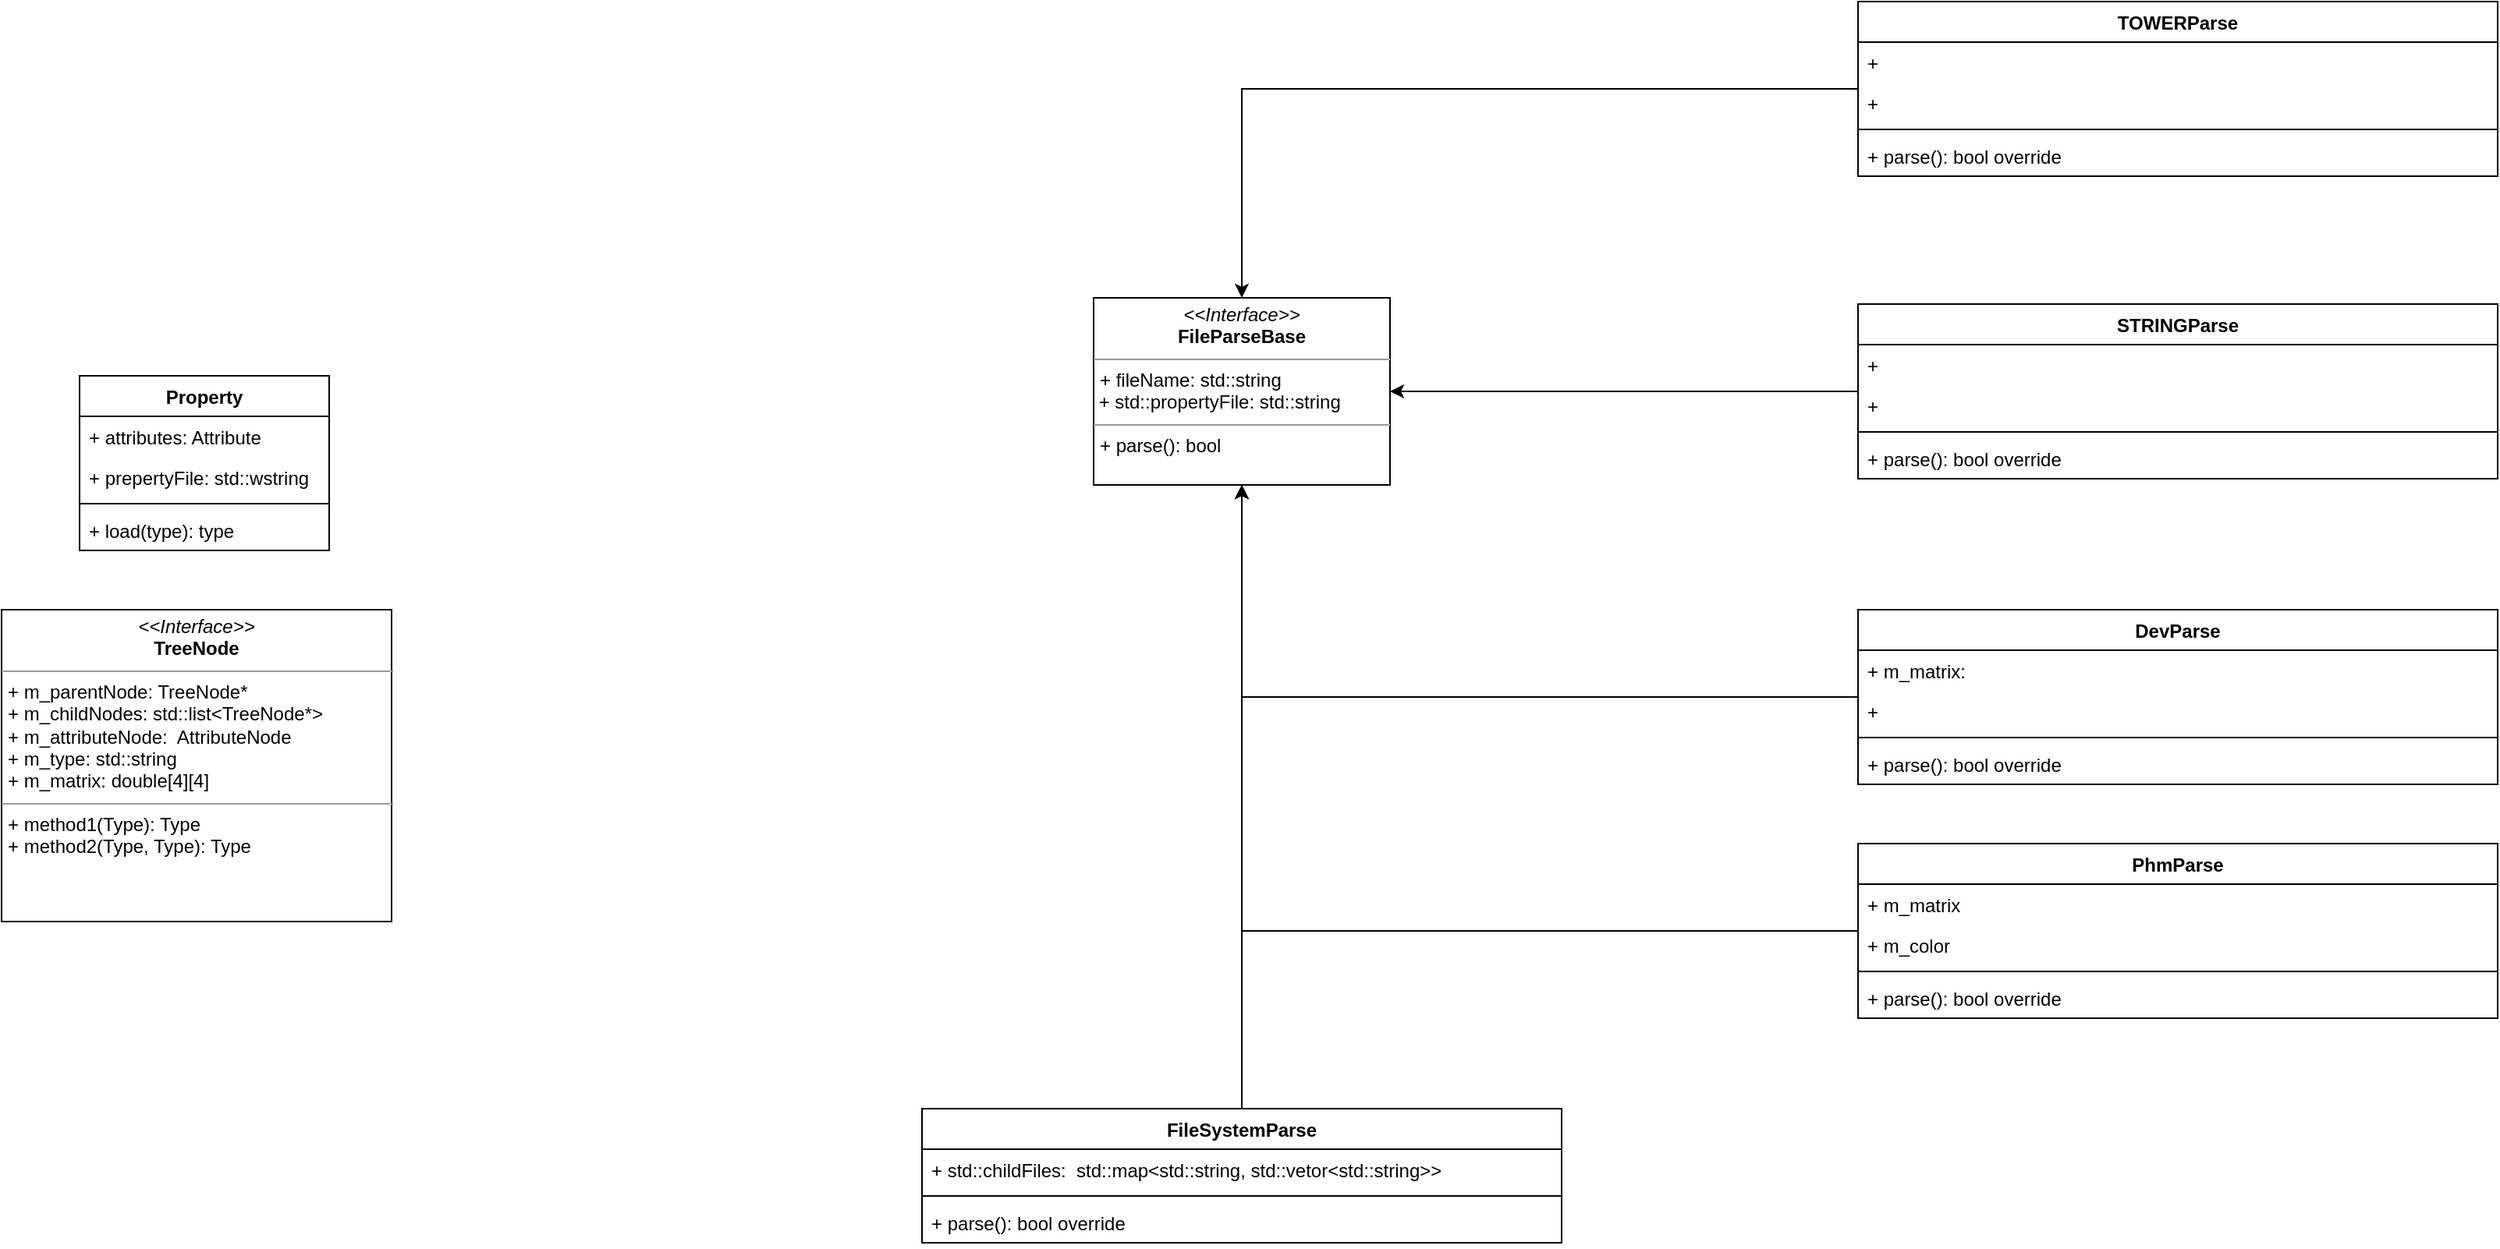 <mxfile version="21.5.2" type="github">
  <diagram id="C5RBs43oDa-KdzZeNtuy" name="Page-1">
    <mxGraphModel dx="1233" dy="1082" grid="0" gridSize="10" guides="1" tooltips="1" connect="1" arrows="1" fold="1" page="0" pageScale="1" pageWidth="827" pageHeight="1169" math="0" shadow="0">
      <root>
        <mxCell id="WIyWlLk6GJQsqaUBKTNV-0" />
        <mxCell id="WIyWlLk6GJQsqaUBKTNV-1" parent="WIyWlLk6GJQsqaUBKTNV-0" />
        <mxCell id="bTWS-zWp06n6XvNg94sJ-0" value="&lt;p style=&quot;margin:0px;margin-top:4px;text-align:center;&quot;&gt;&lt;i&gt;&amp;lt;&amp;lt;Interface&amp;gt;&amp;gt;&lt;/i&gt;&lt;br&gt;&lt;b&gt;TreeNode&lt;/b&gt;&lt;/p&gt;&lt;hr size=&quot;1&quot;&gt;&lt;p style=&quot;margin:0px;margin-left:4px;&quot;&gt;+ m_parentNode: TreeNode*&lt;br&gt;+ m_childNodes: std::list&amp;lt;TreeNode*&amp;gt;&lt;/p&gt;&lt;p style=&quot;margin:0px;margin-left:4px;&quot;&gt;+ m_attributeNode:&amp;nbsp; AttributeNode&lt;/p&gt;&lt;p style=&quot;margin:0px;margin-left:4px;&quot;&gt;+ m_type: std::string&lt;/p&gt;&lt;p style=&quot;margin:0px;margin-left:4px;&quot;&gt;+ m_matrix: double[4][4]&lt;/p&gt;&lt;hr size=&quot;1&quot;&gt;&lt;p style=&quot;margin:0px;margin-left:4px;&quot;&gt;+ method1(Type): Type&lt;br&gt;+ method2(Type, Type): Type&lt;/p&gt;&lt;p style=&quot;margin:0px;margin-left:4px;&quot;&gt;&lt;br&gt;&lt;/p&gt;" style="verticalAlign=top;align=left;overflow=fill;fontSize=12;fontFamily=Helvetica;html=1;whiteSpace=wrap;" parent="WIyWlLk6GJQsqaUBKTNV-1" vertex="1">
          <mxGeometry x="80" y="210" width="250" height="200" as="geometry" />
        </mxCell>
        <mxCell id="bTWS-zWp06n6XvNg94sJ-9" value="Property" style="swimlane;fontStyle=1;align=center;verticalAlign=top;childLayout=stackLayout;horizontal=1;startSize=26;horizontalStack=0;resizeParent=1;resizeParentMax=0;resizeLast=0;collapsible=1;marginBottom=0;whiteSpace=wrap;html=1;" parent="WIyWlLk6GJQsqaUBKTNV-1" vertex="1">
          <mxGeometry x="130" y="60" width="160" height="112" as="geometry" />
        </mxCell>
        <mxCell id="bTWS-zWp06n6XvNg94sJ-13" value="+ attributes: Attribute&lt;br&gt;" style="text;strokeColor=none;fillColor=none;align=left;verticalAlign=top;spacingLeft=4;spacingRight=4;overflow=hidden;rotatable=0;points=[[0,0.5],[1,0.5]];portConstraint=eastwest;whiteSpace=wrap;html=1;" parent="bTWS-zWp06n6XvNg94sJ-9" vertex="1">
          <mxGeometry y="26" width="160" height="26" as="geometry" />
        </mxCell>
        <mxCell id="bTWS-zWp06n6XvNg94sJ-14" value="+ prepertyFile: std::wstring" style="text;strokeColor=none;fillColor=none;align=left;verticalAlign=top;spacingLeft=4;spacingRight=4;overflow=hidden;rotatable=0;points=[[0,0.5],[1,0.5]];portConstraint=eastwest;whiteSpace=wrap;html=1;" parent="bTWS-zWp06n6XvNg94sJ-9" vertex="1">
          <mxGeometry y="52" width="160" height="26" as="geometry" />
        </mxCell>
        <mxCell id="bTWS-zWp06n6XvNg94sJ-11" value="" style="line;strokeWidth=1;fillColor=none;align=left;verticalAlign=middle;spacingTop=-1;spacingLeft=3;spacingRight=3;rotatable=0;labelPosition=right;points=[];portConstraint=eastwest;strokeColor=inherit;" parent="bTWS-zWp06n6XvNg94sJ-9" vertex="1">
          <mxGeometry y="78" width="160" height="8" as="geometry" />
        </mxCell>
        <mxCell id="bTWS-zWp06n6XvNg94sJ-12" value="+ load(type): type" style="text;strokeColor=none;fillColor=none;align=left;verticalAlign=top;spacingLeft=4;spacingRight=4;overflow=hidden;rotatable=0;points=[[0,0.5],[1,0.5]];portConstraint=eastwest;whiteSpace=wrap;html=1;" parent="bTWS-zWp06n6XvNg94sJ-9" vertex="1">
          <mxGeometry y="86" width="160" height="26" as="geometry" />
        </mxCell>
        <mxCell id="bTWS-zWp06n6XvNg94sJ-17" value="&lt;p style=&quot;margin:0px;margin-top:4px;text-align:center;&quot;&gt;&lt;i&gt;&amp;lt;&amp;lt;Interface&amp;gt;&amp;gt;&lt;/i&gt;&lt;br&gt;&lt;b&gt;FileParseBase&lt;/b&gt;&lt;/p&gt;&lt;hr size=&quot;1&quot;&gt;&lt;p style=&quot;margin:0px;margin-left:4px;&quot;&gt;+ fileName: std::string&lt;/p&gt;&amp;nbsp;+ std::propertyFile: std::string&lt;hr size=&quot;1&quot;&gt;&lt;p style=&quot;margin:0px;margin-left:4px;&quot;&gt;+ parse(): bool&lt;br&gt;&lt;/p&gt;" style="verticalAlign=top;align=left;overflow=fill;fontSize=12;fontFamily=Helvetica;html=1;whiteSpace=wrap;" parent="WIyWlLk6GJQsqaUBKTNV-1" vertex="1">
          <mxGeometry x="780" y="10" width="190" height="120" as="geometry" />
        </mxCell>
        <mxCell id="feul-Z31k-ZWkmWz1_xb-5" style="edgeStyle=orthogonalEdgeStyle;rounded=0;orthogonalLoop=1;jettySize=auto;html=1;" parent="WIyWlLk6GJQsqaUBKTNV-1" source="feul-Z31k-ZWkmWz1_xb-0" target="bTWS-zWp06n6XvNg94sJ-17" edge="1">
          <mxGeometry relative="1" as="geometry" />
        </mxCell>
        <mxCell id="feul-Z31k-ZWkmWz1_xb-0" value="&lt;b style=&quot;border-color: var(--border-color);&quot;&gt;FileSystemParse&lt;/b&gt;" style="swimlane;fontStyle=1;align=center;verticalAlign=top;childLayout=stackLayout;horizontal=1;startSize=26;horizontalStack=0;resizeParent=1;resizeParentMax=0;resizeLast=0;collapsible=1;marginBottom=0;whiteSpace=wrap;html=1;" parent="WIyWlLk6GJQsqaUBKTNV-1" vertex="1">
          <mxGeometry x="670" y="530" width="410" height="86" as="geometry" />
        </mxCell>
        <mxCell id="feul-Z31k-ZWkmWz1_xb-1" value="+ std::childFiles:&amp;nbsp; std::map&amp;lt;std::string, std::vetor&amp;lt;std::string&amp;gt;&amp;gt;" style="text;strokeColor=none;fillColor=none;align=left;verticalAlign=top;spacingLeft=4;spacingRight=4;overflow=hidden;rotatable=0;points=[[0,0.5],[1,0.5]];portConstraint=eastwest;whiteSpace=wrap;html=1;" parent="feul-Z31k-ZWkmWz1_xb-0" vertex="1">
          <mxGeometry y="26" width="410" height="26" as="geometry" />
        </mxCell>
        <mxCell id="feul-Z31k-ZWkmWz1_xb-2" value="" style="line;strokeWidth=1;fillColor=none;align=left;verticalAlign=middle;spacingTop=-1;spacingLeft=3;spacingRight=3;rotatable=0;labelPosition=right;points=[];portConstraint=eastwest;strokeColor=inherit;" parent="feul-Z31k-ZWkmWz1_xb-0" vertex="1">
          <mxGeometry y="52" width="410" height="8" as="geometry" />
        </mxCell>
        <mxCell id="feul-Z31k-ZWkmWz1_xb-3" value="+ parse(): bool override" style="text;strokeColor=none;fillColor=none;align=left;verticalAlign=top;spacingLeft=4;spacingRight=4;overflow=hidden;rotatable=0;points=[[0,0.5],[1,0.5]];portConstraint=eastwest;whiteSpace=wrap;html=1;" parent="feul-Z31k-ZWkmWz1_xb-0" vertex="1">
          <mxGeometry y="60" width="410" height="26" as="geometry" />
        </mxCell>
        <mxCell id="feul-Z31k-ZWkmWz1_xb-11" style="edgeStyle=orthogonalEdgeStyle;rounded=0;orthogonalLoop=1;jettySize=auto;html=1;" parent="WIyWlLk6GJQsqaUBKTNV-1" source="feul-Z31k-ZWkmWz1_xb-6" target="bTWS-zWp06n6XvNg94sJ-17" edge="1">
          <mxGeometry relative="1" as="geometry" />
        </mxCell>
        <mxCell id="feul-Z31k-ZWkmWz1_xb-6" value="&lt;b style=&quot;border-color: var(--border-color);&quot;&gt;TOWERParse&lt;/b&gt;" style="swimlane;fontStyle=1;align=center;verticalAlign=top;childLayout=stackLayout;horizontal=1;startSize=26;horizontalStack=0;resizeParent=1;resizeParentMax=0;resizeLast=0;collapsible=1;marginBottom=0;whiteSpace=wrap;html=1;" parent="WIyWlLk6GJQsqaUBKTNV-1" vertex="1">
          <mxGeometry x="1270" y="-180" width="410" height="112" as="geometry" />
        </mxCell>
        <mxCell id="feul-Z31k-ZWkmWz1_xb-7" value="+&amp;nbsp;" style="text;strokeColor=none;fillColor=none;align=left;verticalAlign=top;spacingLeft=4;spacingRight=4;overflow=hidden;rotatable=0;points=[[0,0.5],[1,0.5]];portConstraint=eastwest;whiteSpace=wrap;html=1;" parent="feul-Z31k-ZWkmWz1_xb-6" vertex="1">
          <mxGeometry y="26" width="410" height="26" as="geometry" />
        </mxCell>
        <mxCell id="feul-Z31k-ZWkmWz1_xb-8" value="+&amp;nbsp;" style="text;strokeColor=none;fillColor=none;align=left;verticalAlign=top;spacingLeft=4;spacingRight=4;overflow=hidden;rotatable=0;points=[[0,0.5],[1,0.5]];portConstraint=eastwest;whiteSpace=wrap;html=1;" parent="feul-Z31k-ZWkmWz1_xb-6" vertex="1">
          <mxGeometry y="52" width="410" height="26" as="geometry" />
        </mxCell>
        <mxCell id="feul-Z31k-ZWkmWz1_xb-9" value="" style="line;strokeWidth=1;fillColor=none;align=left;verticalAlign=middle;spacingTop=-1;spacingLeft=3;spacingRight=3;rotatable=0;labelPosition=right;points=[];portConstraint=eastwest;strokeColor=inherit;" parent="feul-Z31k-ZWkmWz1_xb-6" vertex="1">
          <mxGeometry y="78" width="410" height="8" as="geometry" />
        </mxCell>
        <mxCell id="feul-Z31k-ZWkmWz1_xb-10" value="+ parse(): bool override" style="text;strokeColor=none;fillColor=none;align=left;verticalAlign=top;spacingLeft=4;spacingRight=4;overflow=hidden;rotatable=0;points=[[0,0.5],[1,0.5]];portConstraint=eastwest;whiteSpace=wrap;html=1;" parent="feul-Z31k-ZWkmWz1_xb-6" vertex="1">
          <mxGeometry y="86" width="410" height="26" as="geometry" />
        </mxCell>
        <mxCell id="feul-Z31k-ZWkmWz1_xb-17" style="edgeStyle=orthogonalEdgeStyle;rounded=0;orthogonalLoop=1;jettySize=auto;html=1;" parent="WIyWlLk6GJQsqaUBKTNV-1" source="feul-Z31k-ZWkmWz1_xb-12" target="bTWS-zWp06n6XvNg94sJ-17" edge="1">
          <mxGeometry relative="1" as="geometry" />
        </mxCell>
        <mxCell id="feul-Z31k-ZWkmWz1_xb-12" value="&lt;b style=&quot;border-color: var(--border-color);&quot;&gt;STRINGParse&lt;/b&gt;" style="swimlane;fontStyle=1;align=center;verticalAlign=top;childLayout=stackLayout;horizontal=1;startSize=26;horizontalStack=0;resizeParent=1;resizeParentMax=0;resizeLast=0;collapsible=1;marginBottom=0;whiteSpace=wrap;html=1;" parent="WIyWlLk6GJQsqaUBKTNV-1" vertex="1">
          <mxGeometry x="1270" y="14" width="410" height="112" as="geometry" />
        </mxCell>
        <mxCell id="feul-Z31k-ZWkmWz1_xb-13" value="+&amp;nbsp;" style="text;strokeColor=none;fillColor=none;align=left;verticalAlign=top;spacingLeft=4;spacingRight=4;overflow=hidden;rotatable=0;points=[[0,0.5],[1,0.5]];portConstraint=eastwest;whiteSpace=wrap;html=1;" parent="feul-Z31k-ZWkmWz1_xb-12" vertex="1">
          <mxGeometry y="26" width="410" height="26" as="geometry" />
        </mxCell>
        <mxCell id="feul-Z31k-ZWkmWz1_xb-14" value="+&amp;nbsp;" style="text;strokeColor=none;fillColor=none;align=left;verticalAlign=top;spacingLeft=4;spacingRight=4;overflow=hidden;rotatable=0;points=[[0,0.5],[1,0.5]];portConstraint=eastwest;whiteSpace=wrap;html=1;" parent="feul-Z31k-ZWkmWz1_xb-12" vertex="1">
          <mxGeometry y="52" width="410" height="26" as="geometry" />
        </mxCell>
        <mxCell id="feul-Z31k-ZWkmWz1_xb-15" value="" style="line;strokeWidth=1;fillColor=none;align=left;verticalAlign=middle;spacingTop=-1;spacingLeft=3;spacingRight=3;rotatable=0;labelPosition=right;points=[];portConstraint=eastwest;strokeColor=inherit;" parent="feul-Z31k-ZWkmWz1_xb-12" vertex="1">
          <mxGeometry y="78" width="410" height="8" as="geometry" />
        </mxCell>
        <mxCell id="feul-Z31k-ZWkmWz1_xb-16" value="+ parse(): bool override" style="text;strokeColor=none;fillColor=none;align=left;verticalAlign=top;spacingLeft=4;spacingRight=4;overflow=hidden;rotatable=0;points=[[0,0.5],[1,0.5]];portConstraint=eastwest;whiteSpace=wrap;html=1;" parent="feul-Z31k-ZWkmWz1_xb-12" vertex="1">
          <mxGeometry y="86" width="410" height="26" as="geometry" />
        </mxCell>
        <mxCell id="feul-Z31k-ZWkmWz1_xb-28" style="edgeStyle=orthogonalEdgeStyle;rounded=0;orthogonalLoop=1;jettySize=auto;html=1;" parent="WIyWlLk6GJQsqaUBKTNV-1" source="feul-Z31k-ZWkmWz1_xb-18" target="bTWS-zWp06n6XvNg94sJ-17" edge="1">
          <mxGeometry relative="1" as="geometry" />
        </mxCell>
        <mxCell id="feul-Z31k-ZWkmWz1_xb-18" value="&lt;b style=&quot;border-color: var(--border-color);&quot;&gt;DevParse&lt;/b&gt;" style="swimlane;fontStyle=1;align=center;verticalAlign=top;childLayout=stackLayout;horizontal=1;startSize=26;horizontalStack=0;resizeParent=1;resizeParentMax=0;resizeLast=0;collapsible=1;marginBottom=0;whiteSpace=wrap;html=1;" parent="WIyWlLk6GJQsqaUBKTNV-1" vertex="1">
          <mxGeometry x="1270" y="210" width="410" height="112" as="geometry" />
        </mxCell>
        <mxCell id="feul-Z31k-ZWkmWz1_xb-19" value="+ m_matrix:" style="text;strokeColor=none;fillColor=none;align=left;verticalAlign=top;spacingLeft=4;spacingRight=4;overflow=hidden;rotatable=0;points=[[0,0.5],[1,0.5]];portConstraint=eastwest;whiteSpace=wrap;html=1;" parent="feul-Z31k-ZWkmWz1_xb-18" vertex="1">
          <mxGeometry y="26" width="410" height="26" as="geometry" />
        </mxCell>
        <mxCell id="feul-Z31k-ZWkmWz1_xb-20" value="+&amp;nbsp;" style="text;strokeColor=none;fillColor=none;align=left;verticalAlign=top;spacingLeft=4;spacingRight=4;overflow=hidden;rotatable=0;points=[[0,0.5],[1,0.5]];portConstraint=eastwest;whiteSpace=wrap;html=1;" parent="feul-Z31k-ZWkmWz1_xb-18" vertex="1">
          <mxGeometry y="52" width="410" height="26" as="geometry" />
        </mxCell>
        <mxCell id="feul-Z31k-ZWkmWz1_xb-21" value="" style="line;strokeWidth=1;fillColor=none;align=left;verticalAlign=middle;spacingTop=-1;spacingLeft=3;spacingRight=3;rotatable=0;labelPosition=right;points=[];portConstraint=eastwest;strokeColor=inherit;" parent="feul-Z31k-ZWkmWz1_xb-18" vertex="1">
          <mxGeometry y="78" width="410" height="8" as="geometry" />
        </mxCell>
        <mxCell id="feul-Z31k-ZWkmWz1_xb-22" value="+ parse(): bool override" style="text;strokeColor=none;fillColor=none;align=left;verticalAlign=top;spacingLeft=4;spacingRight=4;overflow=hidden;rotatable=0;points=[[0,0.5],[1,0.5]];portConstraint=eastwest;whiteSpace=wrap;html=1;" parent="feul-Z31k-ZWkmWz1_xb-18" vertex="1">
          <mxGeometry y="86" width="410" height="26" as="geometry" />
        </mxCell>
        <mxCell id="feul-Z31k-ZWkmWz1_xb-29" style="edgeStyle=orthogonalEdgeStyle;rounded=0;orthogonalLoop=1;jettySize=auto;html=1;" parent="WIyWlLk6GJQsqaUBKTNV-1" source="feul-Z31k-ZWkmWz1_xb-23" target="bTWS-zWp06n6XvNg94sJ-17" edge="1">
          <mxGeometry relative="1" as="geometry" />
        </mxCell>
        <mxCell id="feul-Z31k-ZWkmWz1_xb-23" value="&lt;b style=&quot;border-color: var(--border-color);&quot;&gt;PhmParse&lt;/b&gt;" style="swimlane;fontStyle=1;align=center;verticalAlign=top;childLayout=stackLayout;horizontal=1;startSize=26;horizontalStack=0;resizeParent=1;resizeParentMax=0;resizeLast=0;collapsible=1;marginBottom=0;whiteSpace=wrap;html=1;" parent="WIyWlLk6GJQsqaUBKTNV-1" vertex="1">
          <mxGeometry x="1270" y="360" width="410" height="112" as="geometry" />
        </mxCell>
        <mxCell id="feul-Z31k-ZWkmWz1_xb-24" value="+ m_matrix" style="text;strokeColor=none;fillColor=none;align=left;verticalAlign=top;spacingLeft=4;spacingRight=4;overflow=hidden;rotatable=0;points=[[0,0.5],[1,0.5]];portConstraint=eastwest;whiteSpace=wrap;html=1;" parent="feul-Z31k-ZWkmWz1_xb-23" vertex="1">
          <mxGeometry y="26" width="410" height="26" as="geometry" />
        </mxCell>
        <mxCell id="feul-Z31k-ZWkmWz1_xb-25" value="+ m_color&lt;br&gt;&lt;br&gt;" style="text;strokeColor=none;fillColor=none;align=left;verticalAlign=top;spacingLeft=4;spacingRight=4;overflow=hidden;rotatable=0;points=[[0,0.5],[1,0.5]];portConstraint=eastwest;whiteSpace=wrap;html=1;" parent="feul-Z31k-ZWkmWz1_xb-23" vertex="1">
          <mxGeometry y="52" width="410" height="26" as="geometry" />
        </mxCell>
        <mxCell id="feul-Z31k-ZWkmWz1_xb-26" value="" style="line;strokeWidth=1;fillColor=none;align=left;verticalAlign=middle;spacingTop=-1;spacingLeft=3;spacingRight=3;rotatable=0;labelPosition=right;points=[];portConstraint=eastwest;strokeColor=inherit;" parent="feul-Z31k-ZWkmWz1_xb-23" vertex="1">
          <mxGeometry y="78" width="410" height="8" as="geometry" />
        </mxCell>
        <mxCell id="feul-Z31k-ZWkmWz1_xb-27" value="+ parse(): bool override" style="text;strokeColor=none;fillColor=none;align=left;verticalAlign=top;spacingLeft=4;spacingRight=4;overflow=hidden;rotatable=0;points=[[0,0.5],[1,0.5]];portConstraint=eastwest;whiteSpace=wrap;html=1;" parent="feul-Z31k-ZWkmWz1_xb-23" vertex="1">
          <mxGeometry y="86" width="410" height="26" as="geometry" />
        </mxCell>
      </root>
    </mxGraphModel>
  </diagram>
</mxfile>
